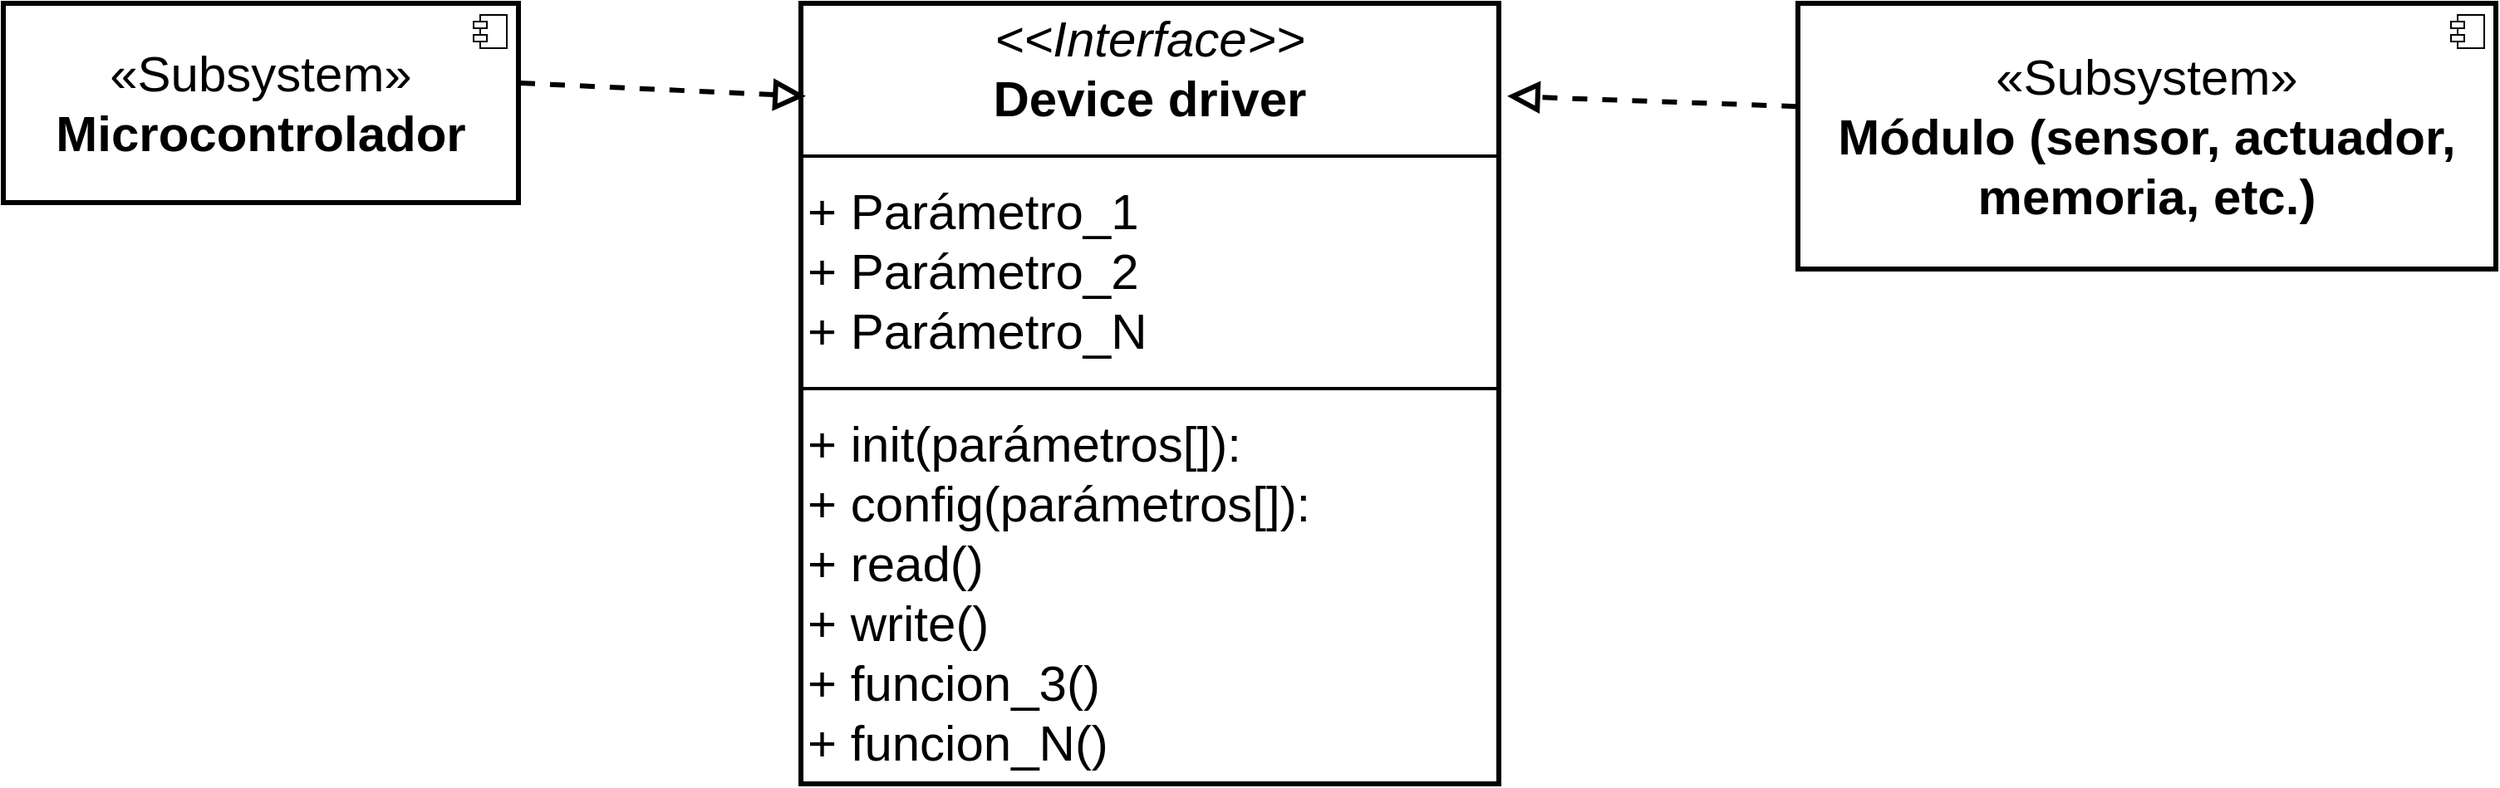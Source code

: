 <mxfile version="24.0.2" type="device">
  <diagram name="Página-1" id="d3SA8CDyubJFY9YgqP2y">
    <mxGraphModel dx="2587" dy="1016" grid="1" gridSize="10" guides="1" tooltips="1" connect="1" arrows="1" fold="1" page="1" pageScale="1" pageWidth="827" pageHeight="1169" math="0" shadow="0">
      <root>
        <mxCell id="0" />
        <mxCell id="1" parent="0" />
        <mxCell id="nBqLYXNNaOSYFLf955AP-1" value="&lt;p style=&quot;margin: 4px 0px 0px; text-align: center; font-size: 30px;&quot;&gt;&lt;i style=&quot;font-size: 30px;&quot;&gt;&amp;lt;&amp;lt;Interface&amp;gt;&amp;gt;&lt;/i&gt;&lt;br style=&quot;font-size: 30px;&quot;&gt;&lt;b style=&quot;font-size: 30px;&quot;&gt;Device driver&lt;/b&gt;&lt;/p&gt;&lt;hr style=&quot;border-style: solid; font-size: 30px;&quot;&gt;&lt;p style=&quot;margin: 0px 0px 0px 4px; font-size: 30px;&quot;&gt;+ Parámetro_1&lt;br style=&quot;font-size: 30px;&quot;&gt;+&amp;nbsp;&lt;span style=&quot;background-color: initial; font-size: 30px;&quot;&gt;Parámetro_2&lt;/span&gt;&lt;/p&gt;&lt;p style=&quot;margin: 0px 0px 0px 4px; font-size: 30px;&quot;&gt;&lt;span style=&quot;background-color: initial; font-size: 30px;&quot;&gt;+ Parámetro_N&lt;/span&gt;&lt;/p&gt;&lt;hr style=&quot;border-style: solid; font-size: 30px;&quot;&gt;&lt;p style=&quot;margin: 0px 0px 0px 4px; font-size: 30px;&quot;&gt;+ init(parámetros[]):&amp;nbsp;&lt;br style=&quot;font-size: 30px;&quot;&gt;+ config(&lt;span style=&quot;background-color: initial; font-size: 30px;&quot;&gt;parámetros[]&lt;/span&gt;&lt;span style=&quot;background-color: initial; font-size: 30px;&quot;&gt;):&lt;/span&gt;&lt;/p&gt;&lt;p style=&quot;margin: 0px 0px 0px 4px; font-size: 30px;&quot;&gt;+ read()&lt;/p&gt;&lt;p style=&quot;margin: 0px 0px 0px 4px; font-size: 30px;&quot;&gt;+ write()&lt;/p&gt;&lt;p style=&quot;margin: 0px 0px 0px 4px; font-size: 30px;&quot;&gt;+ funcion_3()&lt;/p&gt;&lt;p style=&quot;margin: 0px 0px 0px 4px; font-size: 30px;&quot;&gt;+ funcion_N()&lt;/p&gt;" style="verticalAlign=top;align=left;overflow=fill;html=1;whiteSpace=wrap;fontSize=30;strokeWidth=3;" vertex="1" parent="1">
          <mxGeometry x="460" y="240" width="420" height="470" as="geometry" />
        </mxCell>
        <mxCell id="nBqLYXNNaOSYFLf955AP-3" value="«Subsystem»&lt;br style=&quot;font-size: 30px;&quot;&gt;&lt;b style=&quot;font-size: 30px;&quot;&gt;Microcontrolador&lt;/b&gt;" style="html=1;dropTarget=0;whiteSpace=wrap;fontSize=30;strokeWidth=3;" vertex="1" parent="1">
          <mxGeometry x="-20" y="240" width="310" height="120" as="geometry" />
        </mxCell>
        <mxCell id="nBqLYXNNaOSYFLf955AP-4" value="" style="shape=module;jettyWidth=8;jettyHeight=4;" vertex="1" parent="nBqLYXNNaOSYFLf955AP-3">
          <mxGeometry x="1" width="20" height="20" relative="1" as="geometry">
            <mxPoint x="-27" y="7" as="offset" />
          </mxGeometry>
        </mxCell>
        <mxCell id="nBqLYXNNaOSYFLf955AP-5" value="" style="endArrow=block;dashed=1;endFill=0;endSize=12;html=1;rounded=0;strokeWidth=3;exitX=-0.002;exitY=0.388;exitDx=0;exitDy=0;exitPerimeter=0;entryX=1.012;entryY=0.119;entryDx=0;entryDy=0;entryPerimeter=0;" edge="1" parent="1" source="nBqLYXNNaOSYFLf955AP-7" target="nBqLYXNNaOSYFLf955AP-1">
          <mxGeometry width="160" relative="1" as="geometry">
            <mxPoint x="1060" y="300" as="sourcePoint" />
            <mxPoint x="1010" y="160" as="targetPoint" />
          </mxGeometry>
        </mxCell>
        <mxCell id="nBqLYXNNaOSYFLf955AP-6" value="" style="endArrow=block;dashed=1;endFill=0;endSize=12;html=1;rounded=0;strokeWidth=3;entryX=0.007;entryY=0.119;entryDx=0;entryDy=0;entryPerimeter=0;" edge="1" parent="1" target="nBqLYXNNaOSYFLf955AP-1">
          <mxGeometry width="160" relative="1" as="geometry">
            <mxPoint x="291" y="288" as="sourcePoint" />
            <mxPoint x="450" y="300" as="targetPoint" />
          </mxGeometry>
        </mxCell>
        <mxCell id="nBqLYXNNaOSYFLf955AP-7" value="«Subsystem»&lt;br style=&quot;font-size: 30px;&quot;&gt;&lt;b&gt;Módulo (sensor, actuador, memoria, etc.)&lt;/b&gt;" style="html=1;dropTarget=0;whiteSpace=wrap;fontSize=30;strokeWidth=3;" vertex="1" parent="1">
          <mxGeometry x="1060" y="240" width="420" height="160" as="geometry" />
        </mxCell>
        <mxCell id="nBqLYXNNaOSYFLf955AP-8" value="" style="shape=module;jettyWidth=8;jettyHeight=4;" vertex="1" parent="nBqLYXNNaOSYFLf955AP-7">
          <mxGeometry x="1" width="20" height="20" relative="1" as="geometry">
            <mxPoint x="-27" y="7" as="offset" />
          </mxGeometry>
        </mxCell>
      </root>
    </mxGraphModel>
  </diagram>
</mxfile>
